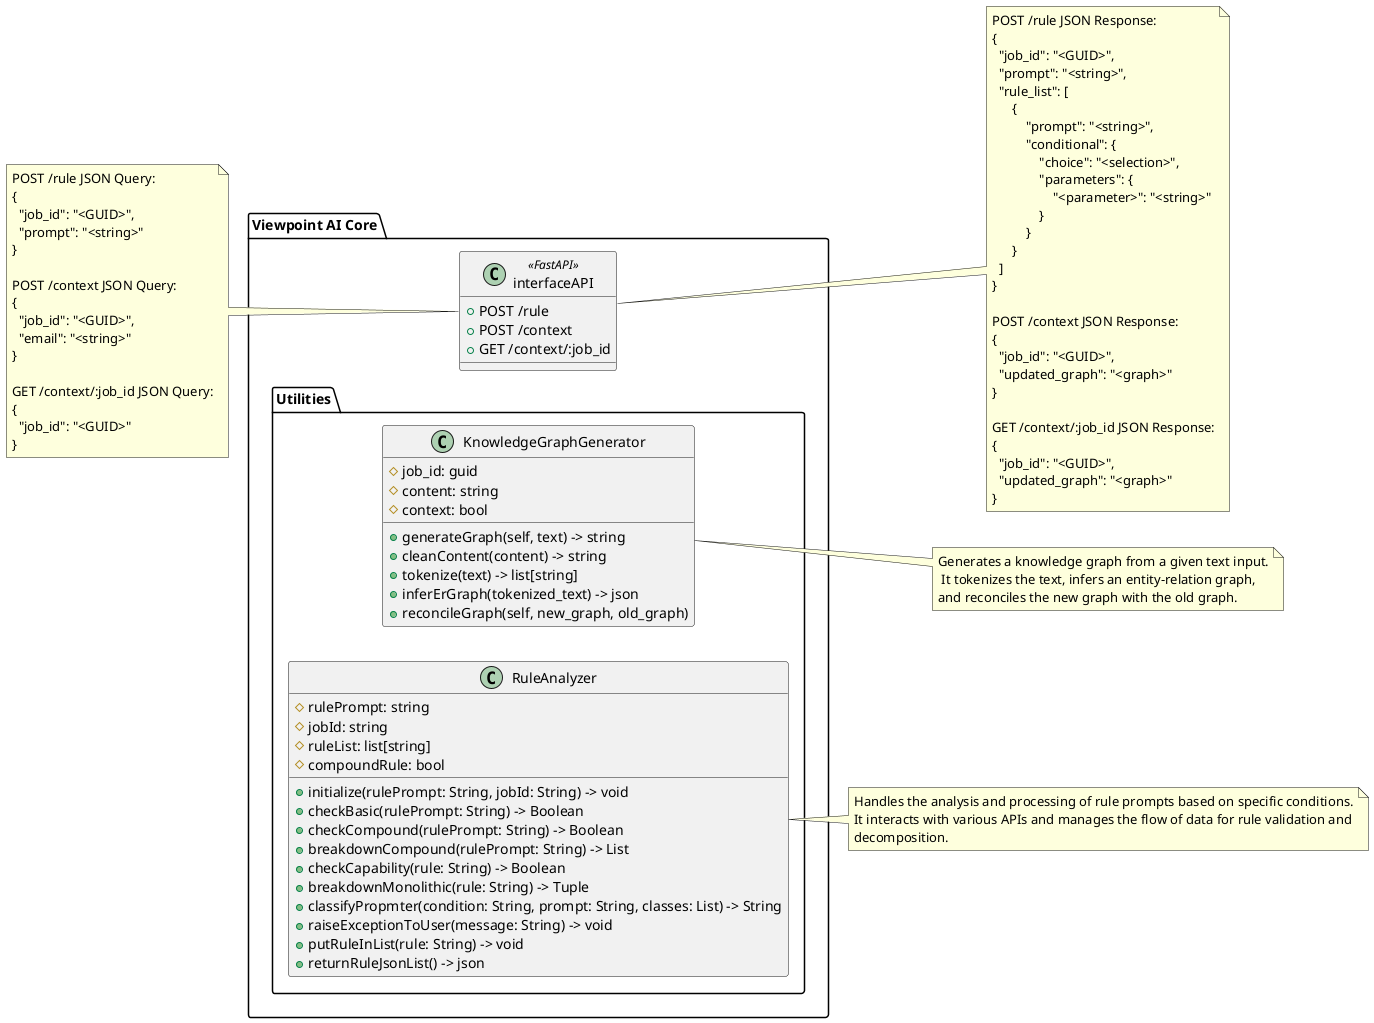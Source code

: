 @startuml Viewpoint_AI-Core-ms2

' Force layout to left to right
left to right direction
package "Viewpoint AI Core" {
' Define classes with methods

class interfaceAPI <<FastAPI>>{
    +POST /rule 
    +POST /context
    +GET /context/:job_id
}

package "Utilities"
{
class KnowledgeGraphGenerator {
    #job_id: guid
    #content: string
    #context: bool
    +generateGraph(self, text) -> string 
    +cleanContent(content) -> string
    +tokenize(text) -> list[string]
    +inferErGraph(tokenized_text) -> json
    +reconcileGraph(self, new_graph, old_graph)
}

class RuleAnalyzer { 
    #rulePrompt: string  
    #jobId: string
    #ruleList: list[string]
    #compoundRule: bool
    +initialize(rulePrompt: String, jobId: String) -> void
    +checkBasic(rulePrompt: String) -> Boolean
    +checkCompound(rulePrompt: String) -> Boolean
    +breakdownCompound(rulePrompt: String) -> List
    +checkCapability(rule: String) -> Boolean
    +breakdownMonolithic(rule: String) -> Tuple
    +classifyPropmter(condition: String, prompt: String, classes: List) -> String
    +raiseExceptionToUser(message: String) -> void
    +putRuleInList(rule: String) -> void
    +returnRuleJsonList() -> json
}
}

}
note right of RuleAnalyzer : Handles the analysis and processing of rule prompts based on specific conditions.\nIt interacts with various APIs and manages the flow of data for rule validation and\ndecomposition.

note right of KnowledgeGraphGenerator : Generates a knowledge graph from a given text input.\n It tokenizes the text, infers an entity-relation graph,\nand reconciles the new graph with the old graph.


' JSON Queries to the left of API
note left of interfaceAPI
  POST /rule JSON Query:
  {
    "job_id": "<GUID>",
    "prompt": "<string>"
  }

  POST /context JSON Query:
  {
    "job_id": "<GUID>",
    "email": "<string>"
  }

  GET /context/:job_id JSON Query:
  {
    "job_id": "<GUID>"
  }
end note

' JSON Responses to the right of API
note right of interfaceAPI
  POST /rule JSON Response:
  {
    "job_id": "<GUID>",
    "prompt": "<string>",
    "rule_list": [
        {
            "prompt": "<string>",
            "conditional": {
                "choice": "<selection>",
                "parameters": {
                    "<parameter>": "<string>"
                }
            }
        }
    ]
  }

  POST /context JSON Response:
  {
    "job_id": "<GUID>",
    "updated_graph": "<graph>"
  }

  GET /context/:job_id JSON Response:
  {
    "job_id": "<GUID>",
    "updated_graph": "<graph>"
  }
end note



@enduml
